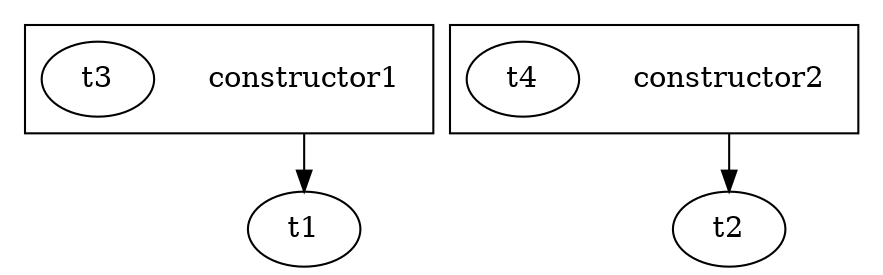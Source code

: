 digraph {
	graph [compound=true];
	
		subgraph cluster_0 {
			"constructor1" [shape=plaintext];
			
				"t3" [label=<t3>];
			
		}
		
			"constructor1" -> "t1" [ltail=cluster_0];
		
	
		subgraph cluster_1 {
			"constructor2" [shape=plaintext];
			
				"t4" [label=<t4>];
			
		}
		
			"constructor2" -> "t2" [ltail=cluster_1];
		
	
}